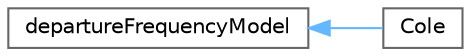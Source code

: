 digraph "Graphical Class Hierarchy"
{
 // LATEX_PDF_SIZE
  bgcolor="transparent";
  edge [fontname=Helvetica,fontsize=10,labelfontname=Helvetica,labelfontsize=10];
  node [fontname=Helvetica,fontsize=10,shape=box,height=0.2,width=0.4];
  rankdir="LR";
  Node0 [id="Node000000",label="departureFrequencyModel",height=0.2,width=0.4,color="grey40", fillcolor="white", style="filled",URL="$classFoam_1_1wallBoilingModels_1_1departureFrequencyModel.html",tooltip="Base class for bubble departure frequency models for boiling flows."];
  Node0 -> Node1 [id="edge4517_Node000000_Node000001",dir="back",color="steelblue1",style="solid",tooltip=" "];
  Node1 [id="Node000001",label="Cole",height=0.2,width=0.4,color="grey40", fillcolor="white", style="filled",URL="$classFoam_1_1wallBoilingModels_1_1departureFrequencyModels_1_1Cole.html",tooltip="A correlation for bubble departure frequency modelling based on Cole (1960) for boiling flows."];
}
